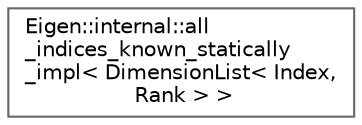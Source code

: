 digraph "类继承关系图"
{
 // LATEX_PDF_SIZE
  bgcolor="transparent";
  edge [fontname=Helvetica,fontsize=10,labelfontname=Helvetica,labelfontsize=10];
  node [fontname=Helvetica,fontsize=10,shape=box,height=0.2,width=0.4];
  rankdir="LR";
  Node0 [id="Node000000",label="Eigen::internal::all\l_indices_known_statically\l_impl\< DimensionList\< Index,\l Rank \> \>",height=0.2,width=0.4,color="grey40", fillcolor="white", style="filled",URL="$struct_eigen_1_1internal_1_1all__indices__known__statically__impl_3_01_dimension_list_3_01_index_00_01_rank_01_4_01_4.html",tooltip=" "];
}
